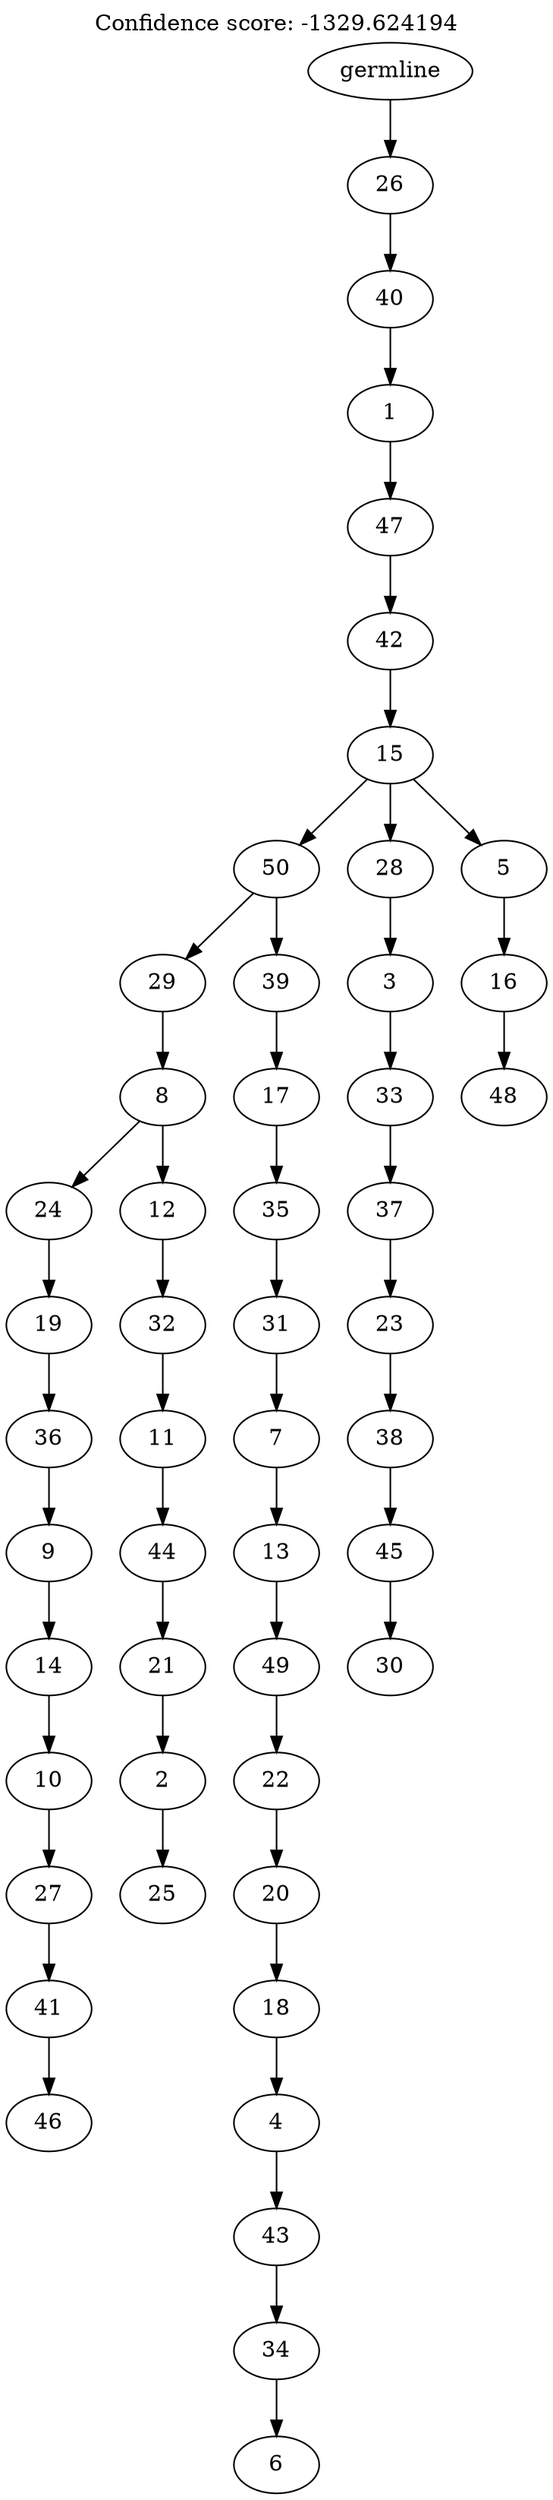 digraph g {
	"49" -> "50";
	"50" [label="46"];
	"48" -> "49";
	"49" [label="41"];
	"47" -> "48";
	"48" [label="27"];
	"46" -> "47";
	"47" [label="10"];
	"45" -> "46";
	"46" [label="14"];
	"44" -> "45";
	"45" [label="9"];
	"43" -> "44";
	"44" [label="36"];
	"42" -> "43";
	"43" [label="19"];
	"40" -> "41";
	"41" [label="25"];
	"39" -> "40";
	"40" [label="2"];
	"38" -> "39";
	"39" [label="21"];
	"37" -> "38";
	"38" [label="44"];
	"36" -> "37";
	"37" [label="11"];
	"35" -> "36";
	"36" [label="32"];
	"34" -> "35";
	"35" [label="12"];
	"34" -> "42";
	"42" [label="24"];
	"33" -> "34";
	"34" [label="8"];
	"31" -> "32";
	"32" [label="6"];
	"30" -> "31";
	"31" [label="34"];
	"29" -> "30";
	"30" [label="43"];
	"28" -> "29";
	"29" [label="4"];
	"27" -> "28";
	"28" [label="18"];
	"26" -> "27";
	"27" [label="20"];
	"25" -> "26";
	"26" [label="22"];
	"24" -> "25";
	"25" [label="49"];
	"23" -> "24";
	"24" [label="13"];
	"22" -> "23";
	"23" [label="7"];
	"21" -> "22";
	"22" [label="31"];
	"20" -> "21";
	"21" [label="35"];
	"19" -> "20";
	"20" [label="17"];
	"18" -> "19";
	"19" [label="39"];
	"18" -> "33";
	"33" [label="29"];
	"16" -> "17";
	"17" [label="30"];
	"15" -> "16";
	"16" [label="45"];
	"14" -> "15";
	"15" [label="38"];
	"13" -> "14";
	"14" [label="23"];
	"12" -> "13";
	"13" [label="37"];
	"11" -> "12";
	"12" [label="33"];
	"10" -> "11";
	"11" [label="3"];
	"8" -> "9";
	"9" [label="48"];
	"7" -> "8";
	"8" [label="16"];
	"6" -> "7";
	"7" [label="5"];
	"6" -> "10";
	"10" [label="28"];
	"6" -> "18";
	"18" [label="50"];
	"5" -> "6";
	"6" [label="15"];
	"4" -> "5";
	"5" [label="42"];
	"3" -> "4";
	"4" [label="47"];
	"2" -> "3";
	"3" [label="1"];
	"1" -> "2";
	"2" [label="40"];
	"0" -> "1";
	"1" [label="26"];
	"0" [label="germline"];
	labelloc="t";
	label="Confidence score: -1329.624194";
}
